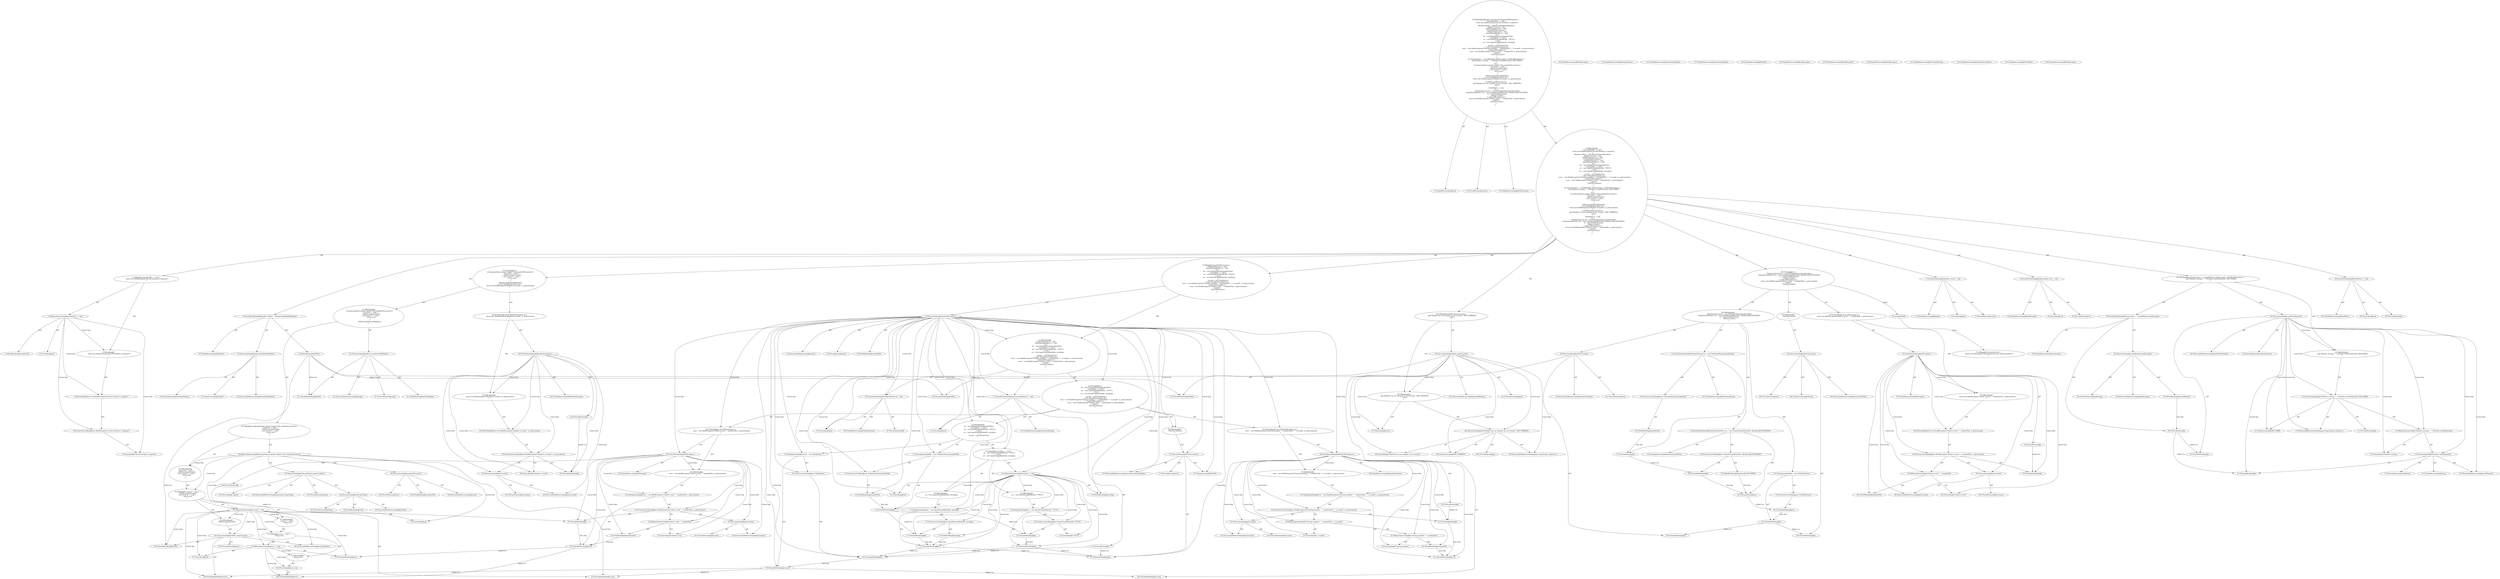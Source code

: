 digraph "execute#?" {
0 [label="2:CtTypeReferenceImpl@void" shape=ellipse]
1 [label="2:CtVirtualElement@execute" shape=ellipse]
2 [label="2:CtTypeReferenceImpl@BuildException" shape=ellipse]
3 [label="3:CtFieldReadImpl@manifestFile" shape=ellipse]
4 [label="3:CtLiteralImpl@null" shape=ellipse]
5 [label="3:CtBinaryOperatorImpl@manifestFile == null" shape=ellipse]
6 [label="4:CtTypeReferenceImpl@BuildException" shape=ellipse]
7 [label="4:CtLiteralImpl@\"the file attribute is required\"" shape=ellipse]
8 [label="4:CtConstructorCallImpl@new BuildException(\"the file attribute is required\")" shape=ellipse]
9 [label="4:CtThrowImpl@throw new BuildException(\"the file attribute is required\")" shape=ellipse]
10 [label="3:CtBlockImpl@\{
    throw new BuildException(\"the file attribute is required\");
\}" shape=ellipse]
11 [label="3:CtIfImpl@if (manifestFile == null) \{
    throw new BuildException(\"the file attribute is required\");
\}" shape=ellipse]
12 [label="6:CtTypeReferenceImpl@Manifest" shape=ellipse]
13 [label="6:CtExecutableReferenceImpl@getDefaultManifest()" shape=ellipse]
14 [label="6:CtVirtualElement@getDefaultManifest" shape=ellipse]
15 [label="6:CtTypeAccessImpl@Manifest" shape=ellipse]
16 [label="6:CtInvocationImpl@Manifest.getDefaultManifest()" shape=ellipse]
17 [label="6:CtVirtualElement@toWrite" shape=ellipse]
18 [label="6:CtLocalVariableImpl@Manifest toWrite = Manifest.getDefaultManifest()" shape=ellipse]
19 [label="7:CtTypeReferenceImpl@Manifest" shape=ellipse]
20 [label="7:CtLiteralImpl@null" shape=ellipse]
21 [label="7:CtVirtualElement@current" shape=ellipse]
22 [label="7:CtLocalVariableImpl@Manifest current = null" shape=ellipse]
23 [label="8:CtTypeReferenceImpl@BuildException" shape=ellipse]
24 [label="8:CtLiteralImpl@null" shape=ellipse]
25 [label="8:CtVirtualElement@error" shape=ellipse]
26 [label="8:CtLocalVariableImpl@BuildException error = null" shape=ellipse]
27 [label="9:CtExecutableReferenceImpl@exists()" shape=ellipse]
28 [label="9:CtVirtualElement@exists" shape=ellipse]
29 [label="9:CtFieldReadImpl@manifestFile" shape=ellipse]
30 [label="9:CtInvocationImpl@manifestFile.exists()" shape=ellipse]
31 [label="10:CtTypeReferenceImpl@FileInputStream" shape=ellipse]
32 [label="10:CtLiteralImpl@null" shape=ellipse]
33 [label="10:CtVirtualElement@fis" shape=ellipse]
34 [label="10:CtLocalVariableImpl@FileInputStream fis = null" shape=ellipse]
35 [label="11:CtTypeReferenceImpl@InputStreamReader" shape=ellipse]
36 [label="11:CtLiteralImpl@null" shape=ellipse]
37 [label="11:CtVirtualElement@isr" shape=ellipse]
38 [label="11:CtLocalVariableImpl@InputStreamReader isr = null" shape=ellipse]
39 [label="13:CtVariableWriteImpl@fis" shape=ellipse]
40 [label="13:CtTypeReferenceImpl@FileInputStream" shape=ellipse]
41 [label="13:CtFieldReadImpl@manifestFile" shape=ellipse]
42 [label="13:CtConstructorCallImpl@new FileInputStream(manifestFile)" shape=ellipse]
43 [label="13:CtAssignmentImpl@fis = new FileInputStream(manifestFile)" shape=ellipse]
44 [label="14:CtFieldReadImpl@encoding" shape=ellipse]
45 [label="14:CtLiteralImpl@null" shape=ellipse]
46 [label="14:CtBinaryOperatorImpl@encoding == null" shape=ellipse]
47 [label="15:CtVariableWriteImpl@isr" shape=ellipse]
48 [label="15:CtTypeReferenceImpl@InputStreamReader" shape=ellipse]
49 [label="15:CtVariableReadImpl@fis" shape=ellipse]
50 [label="15:CtLiteralImpl@\"UTF-8\"" shape=ellipse]
51 [label="15:CtConstructorCallImpl@new InputStreamReader(fis, \"UTF-8\")" shape=ellipse]
52 [label="15:CtAssignmentImpl@isr = new InputStreamReader(fis, \"UTF-8\")" shape=ellipse]
53 [label="14:CtBlockImpl@\{
    isr = new InputStreamReader(fis, \"UTF-8\");
\}" shape=ellipse]
54 [label="17:CtVariableWriteImpl@isr" shape=ellipse]
55 [label="17:CtTypeReferenceImpl@InputStreamReader" shape=ellipse]
56 [label="17:CtVariableReadImpl@fis" shape=ellipse]
57 [label="17:CtFieldReadImpl@encoding" shape=ellipse]
58 [label="17:CtConstructorCallImpl@new InputStreamReader(fis, encoding)" shape=ellipse]
59 [label="17:CtAssignmentImpl@isr = new InputStreamReader(fis, encoding)" shape=ellipse]
60 [label="16:CtBlockImpl@\{
    isr = new InputStreamReader(fis, encoding);
\}" shape=ellipse]
61 [label="14:CtIfImpl@if (encoding == null) \{
    isr = new InputStreamReader(fis, \"UTF-8\");
\} else \{
    isr = new InputStreamReader(fis, encoding);
\}" shape=ellipse]
62 [label="19:CtVariableWriteImpl@current" shape=ellipse]
63 [label="19:CtTypeReferenceImpl@Manifest" shape=ellipse]
64 [label="19:CtVariableReadImpl@isr" shape=ellipse]
65 [label="19:CtConstructorCallImpl@new Manifest(isr)" shape=ellipse]
66 [label="19:CtAssignmentImpl@current = new Manifest(isr)" shape=ellipse]
67 [label="12:CtBlockImpl@\{
    fis = new FileInputStream(manifestFile);
    if (encoding == null) \{
        isr = new InputStreamReader(fis, \"UTF-8\");
    \} else \{
        isr = new InputStreamReader(fis, encoding);
    \}
    current = new Manifest(isr);
\}" shape=ellipse]
68 [label="20:CtVirtualElement@m" shape=ellipse]
69 [label="20:CtTypeReferenceImpl@ManifestException" shape=ellipse]
70 [label="20:CtCatchVariableImpl@ManifestException m" shape=ellipse]
71 [label="21:CtVariableWriteImpl@error" shape=ellipse]
72 [label="22:CtTypeReferenceImpl@BuildException" shape=ellipse]
73 [label="23:CtLiteralImpl@\"Existing manifest \"" shape=ellipse]
74 [label="23:CtFieldReadImpl@manifestFile" shape=ellipse]
75 [label="23:CtBinaryOperatorImpl@(\"Existing manifest \" + manifestFile)" shape=ellipse]
76 [label="23:CtLiteralImpl@\" is invalid\"" shape=ellipse]
77 [label="23:CtBinaryOperatorImpl@(\"Existing manifest \" + manifestFile) + \" is invalid\"" shape=ellipse]
78 [label="23:CtVariableReadImpl@m" shape=ellipse]
79 [label="23:CtExecutableReferenceImpl@getLocation()" shape=ellipse]
80 [label="23:CtVirtualElement@getLocation" shape=ellipse]
81 [label="23:CtInvocationImpl@getLocation()" shape=ellipse]
82 [label="22:CtConstructorCallImpl@new BuildException((\"Existing manifest \" + manifestFile) + \" is invalid\", m, getLocation())" shape=ellipse]
83 [label="21:CtAssignmentImpl@error = new BuildException((\"Existing manifest \" + manifestFile) + \" is invalid\", m, getLocation())" shape=ellipse]
84 [label="20:CtBlockImpl@\{
    error = new BuildException((\"Existing manifest \" + manifestFile) + \" is invalid\", m, getLocation());
\}" shape=ellipse]
85 [label="20:CtCatchImpl@ catch (ManifestException m) \{
    error = new BuildException((\"Existing manifest \" + manifestFile) + \" is invalid\", m, getLocation());
\}" shape=ellipse]
86 [label="24:CtVirtualElement@e" shape=ellipse]
87 [label="24:CtTypeReferenceImpl@IOException" shape=ellipse]
88 [label="24:CtCatchVariableImpl@IOException e" shape=ellipse]
89 [label="25:CtVariableWriteImpl@error" shape=ellipse]
90 [label="25:CtTypeReferenceImpl@BuildException" shape=ellipse]
91 [label="25:CtLiteralImpl@\"Failed to read \"" shape=ellipse]
92 [label="25:CtFieldReadImpl@manifestFile" shape=ellipse]
93 [label="25:CtBinaryOperatorImpl@\"Failed to read \" + manifestFile" shape=ellipse]
94 [label="25:CtVariableReadImpl@e" shape=ellipse]
95 [label="25:CtExecutableReferenceImpl@getLocation()" shape=ellipse]
96 [label="25:CtVirtualElement@getLocation" shape=ellipse]
97 [label="25:CtInvocationImpl@getLocation()" shape=ellipse]
98 [label="25:CtConstructorCallImpl@new BuildException(\"Failed to read \" + manifestFile, e, getLocation())" shape=ellipse]
99 [label="25:CtAssignmentImpl@error = new BuildException(\"Failed to read \" + manifestFile, e, getLocation())" shape=ellipse]
100 [label="24:CtBlockImpl@\{
    error = new BuildException(\"Failed to read \" + manifestFile, e, getLocation());
\}" shape=ellipse]
101 [label="24:CtCatchImpl@ catch (IOException e) \{
    error = new BuildException(\"Failed to read \" + manifestFile, e, getLocation());
\}" shape=ellipse]
102 [label="27:CtExecutableReferenceImpl@close(InputStreamReader)" shape=ellipse]
103 [label="27:CtVirtualElement@close" shape=ellipse]
104 [label="27:CtTypeAccessImpl@FileUtils" shape=ellipse]
105 [label="27:CtVariableReadImpl@isr" shape=ellipse]
106 [label="27:CtInvocationImpl@FileUtils.close(isr)" shape=ellipse]
107 [label="26:CtBlockImpl@\{
    FileUtils.close(isr);
\}" shape=ellipse]
108 [label="12:CtTryImpl@try \{
    fis = new FileInputStream(manifestFile);
    if (encoding == null) \{
        isr = new InputStreamReader(fis, \"UTF-8\");
    \} else \{
        isr = new InputStreamReader(fis, encoding);
    \}
    current = new Manifest(isr);
\} catch (ManifestException m) \{
    error = new BuildException((\"Existing manifest \" + manifestFile) + \" is invalid\", m, getLocation());
\} catch (IOException e) \{
    error = new BuildException(\"Failed to read \" + manifestFile, e, getLocation());
\} finally \{
    FileUtils.close(isr);
\}" shape=ellipse]
109 [label="9:CtBlockImpl@\{
    FileInputStream fis = null;
    InputStreamReader isr = null;
    try \{
        fis = new FileInputStream(manifestFile);
        if (encoding == null) \{
            isr = new InputStreamReader(fis, \"UTF-8\");
        \} else \{
            isr = new InputStreamReader(fis, encoding);
        \}
        current = new Manifest(isr);
    \} catch (ManifestException m) \{
        error = new BuildException((\"Existing manifest \" + manifestFile) + \" is invalid\", m, getLocation());
    \} catch (IOException e) \{
        error = new BuildException(\"Failed to read \" + manifestFile, e, getLocation());
    \} finally \{
        FileUtils.close(isr);
    \}
\}" shape=ellipse]
110 [label="9:CtIfImpl@if (manifestFile.exists()) \{
    FileInputStream fis = null;
    InputStreamReader isr = null;
    try \{
        fis = new FileInputStream(manifestFile);
        if (encoding == null) \{
            isr = new InputStreamReader(fis, \"UTF-8\");
        \} else \{
            isr = new InputStreamReader(fis, encoding);
        \}
        current = new Manifest(isr);
    \} catch (ManifestException m) \{
        error = new BuildException((\"Existing manifest \" + manifestFile) + \" is invalid\", m, getLocation());
    \} catch (IOException e) \{
        error = new BuildException(\"Failed to read \" + manifestFile, e, getLocation());
    \} finally \{
        FileUtils.close(isr);
    \}
\}" shape=ellipse]
111 [label="30:CtTypeReferenceImpl@Enumeration" shape=ellipse]
112 [label="30:CtExecutableReferenceImpl@getWarnings()" shape=ellipse]
113 [label="30:CtVirtualElement@getWarnings" shape=ellipse]
114 [label="30:CtFieldReadImpl@nestedManifest" shape=ellipse]
115 [label="30:CtInvocationImpl@nestedManifest.getWarnings()" shape=ellipse]
116 [label="30:CtVirtualElement@e" shape=ellipse]
117 [label="30:CtLocalVariableImpl@Enumeration e = nestedManifest.getWarnings()" shape=ellipse]
118 [label="30:CtExecutableReferenceImpl@hasMoreElements()" shape=ellipse]
119 [label="30:CtVirtualElement@hasMoreElements" shape=ellipse]
120 [label="30:CtVariableReadImpl@e" shape=ellipse]
121 [label="30:CtInvocationImpl@e.hasMoreElements()" shape=ellipse]
122 [label="31:CtExecutableReferenceImpl@log(java.lang.String,<unknown>)" shape=ellipse]
123 [label="31:CtVirtualElement@log" shape=ellipse]
124 [label="31:CtLiteralImpl@\"Manifest warning: \"" shape=ellipse]
125 [label="31:CtExecutableReferenceImpl@nextElement()" shape=ellipse]
126 [label="31:CtVirtualElement@nextElement" shape=ellipse]
127 [label="31:CtVariableReadImpl@e" shape=ellipse]
128 [label="31:CtInvocationImpl@((String) (e.nextElement()))" shape=ellipse]
129 [label="31:CtTypeReferenceImpl@String" shape=ellipse]
130 [label="31:CtBinaryOperatorImpl@\"Manifest warning: \" + ((String) (e.nextElement()))" shape=ellipse]
131 [label="31:CtTypeAccessImpl@MSG_WARN" shape=ellipse]
132 [label="31:CtInvocationImpl@log(\"Manifest warning: \" + ((String) (e.nextElement())), MSG_WARN)" shape=ellipse]
133 [label="30:CtBlockImpl@\{
    log(\"Manifest warning: \" + ((String) (e.nextElement())), MSG_WARN);
\}" shape=ellipse]
134 [label="30:CtForImpl@for (Enumeration e = nestedManifest.getWarnings(); e.hasMoreElements();) \{
    log(\"Manifest warning: \" + ((String) (e.nextElement())), MSG_WARN);
\}" shape=ellipse]
135 [label="34:CtExecutableReferenceImpl@equals(java.lang.String)" shape=ellipse]
136 [label="34:CtVirtualElement@equals" shape=ellipse]
137 [label="34:CtExecutableReferenceImpl@getValue()" shape=ellipse]
138 [label="34:CtVirtualElement@getValue" shape=ellipse]
139 [label="34:CtFieldReadImpl@mode" shape=ellipse]
140 [label="34:CtInvocationImpl@mode.getValue()" shape=ellipse]
141 [label="34:CtLiteralImpl@\"update\"" shape=ellipse]
142 [label="34:CtInvocationImpl@mode.getValue().equals(\"update\")" shape=ellipse]
143 [label="34:CtExecutableReferenceImpl@exists()" shape=ellipse]
144 [label="34:CtVirtualElement@exists" shape=ellipse]
145 [label="34:CtFieldReadImpl@manifestFile" shape=ellipse]
146 [label="34:CtInvocationImpl@manifestFile.exists()" shape=ellipse]
147 [label="34:CtBinaryOperatorImpl@mode.getValue().equals(\"update\") && manifestFile.exists()" shape=ellipse]
148 [label="35:CtVariableReadImpl@current" shape=ellipse]
149 [label="35:CtLiteralImpl@null" shape=ellipse]
150 [label="35:CtBinaryOperatorImpl@current != null" shape=ellipse]
151 [label="36:CtExecutableReferenceImpl@merge(Manifest)" shape=ellipse]
152 [label="36:CtVirtualElement@merge" shape=ellipse]
153 [label="36:CtVariableReadImpl@toWrite" shape=ellipse]
154 [label="36:CtVariableReadImpl@current" shape=ellipse]
155 [label="36:CtInvocationImpl@toWrite.merge(current)" shape=ellipse]
156 [label="35:CtBlockImpl@\{
    toWrite.merge(current);
\}" shape=ellipse]
157 [label="37:CtVariableReadImpl@error" shape=ellipse]
158 [label="37:CtLiteralImpl@null" shape=ellipse]
159 [label="37:CtBinaryOperatorImpl@error != null" shape=ellipse]
160 [label="38:CtVariableReadImpl@error" shape=ellipse]
161 [label="38:CtThrowImpl@throw error" shape=ellipse]
162 [label="37:CtBlockImpl@\{
    throw error;
\}" shape=ellipse]
163 [label="37:CtIfImpl@if (error != null) \{
    throw error;
\}" shape=ellipse]
164 [label="37:CtBlockImpl@
    if (error != null) \{
        throw error;
    \}
" shape=ellipse]
165 [label="35:CtIfImpl@if (current != null) \{
    toWrite.merge(current);
\} else if (error != null) \{
    throw error;
\}" shape=ellipse]
166 [label="34:CtBlockImpl@\{
    if (current != null) \{
        toWrite.merge(current);
    \} else if (error != null) \{
        throw error;
    \}
\}" shape=ellipse]
167 [label="34:CtIfImpl@if (mode.getValue().equals(\"update\") && manifestFile.exists()) \{
    if (current != null) \{
        toWrite.merge(current);
    \} else if (error != null) \{
        throw error;
    \}
\}" shape=ellipse]
168 [label="41:CtExecutableReferenceImpl@merge()" shape=ellipse]
169 [label="41:CtVirtualElement@merge" shape=ellipse]
170 [label="41:CtVariableReadImpl@toWrite" shape=ellipse]
171 [label="41:CtFieldReadImpl@nestedManifest" shape=ellipse]
172 [label="41:CtInvocationImpl@toWrite.merge(nestedManifest)" shape=ellipse]
173 [label="33:CtBlockImpl@\{
    if (mode.getValue().equals(\"update\") && manifestFile.exists()) \{
        if (current != null) \{
            toWrite.merge(current);
        \} else if (error != null) \{
            throw error;
        \}
    \}
    toWrite.merge(nestedManifest);
\}" shape=ellipse]
174 [label="42:CtVirtualElement@m" shape=ellipse]
175 [label="42:CtTypeReferenceImpl@ManifestException" shape=ellipse]
176 [label="42:CtCatchVariableImpl@ManifestException m" shape=ellipse]
177 [label="43:CtTypeReferenceImpl@BuildException" shape=ellipse]
178 [label="43:CtLiteralImpl@\"Manifest is invalid\"" shape=ellipse]
179 [label="43:CtVariableReadImpl@m" shape=ellipse]
180 [label="43:CtExecutableReferenceImpl@getLocation()" shape=ellipse]
181 [label="43:CtVirtualElement@getLocation" shape=ellipse]
182 [label="43:CtInvocationImpl@getLocation()" shape=ellipse]
183 [label="43:CtConstructorCallImpl@new BuildException(\"Manifest is invalid\", m, getLocation())" shape=ellipse]
184 [label="43:CtThrowImpl@throw new BuildException(\"Manifest is invalid\", m, getLocation())" shape=ellipse]
185 [label="42:CtBlockImpl@\{
    throw new BuildException(\"Manifest is invalid\", m, getLocation());
\}" shape=ellipse]
186 [label="42:CtCatchImpl@ catch (ManifestException m) \{
    throw new BuildException(\"Manifest is invalid\", m, getLocation());
\}" shape=ellipse]
187 [label="33:CtTryImpl@try \{
    if (mode.getValue().equals(\"update\") && manifestFile.exists()) \{
        if (current != null) \{
            toWrite.merge(current);
        \} else if (error != null) \{
            throw error;
        \}
    \}
    toWrite.merge(nestedManifest);
\} catch (ManifestException m) \{
    throw new BuildException(\"Manifest is invalid\", m, getLocation());
\}" shape=ellipse]
188 [label="45:CtExecutableReferenceImpl@equals(Manifest)" shape=ellipse]
189 [label="45:CtVirtualElement@equals" shape=ellipse]
190 [label="45:CtVariableReadImpl@toWrite" shape=ellipse]
191 [label="45:CtVariableReadImpl@current" shape=ellipse]
192 [label="45:CtInvocationImpl@toWrite.equals(current)" shape=ellipse]
193 [label="46:CtExecutableReferenceImpl@log(java.lang.String,<unknown>)" shape=ellipse]
194 [label="46:CtVirtualElement@log" shape=ellipse]
195 [label="46:CtLiteralImpl@\"Manifest has not changed, do not recreate\"" shape=ellipse]
196 [label="46:CtTypeAccessImpl@MSG_VERBOSE" shape=ellipse]
197 [label="46:CtInvocationImpl@log(\"Manifest has not changed, do not recreate\", MSG_VERBOSE)" shape=ellipse]
198 [label="47:CtReturnImpl@return" shape=ellipse]
199 [label="45:CtBlockImpl@\{
    log(\"Manifest has not changed, do not recreate\", MSG_VERBOSE);
    return;
\}" shape=ellipse]
200 [label="45:CtIfImpl@if (toWrite.equals(current)) \{
    log(\"Manifest has not changed, do not recreate\", MSG_VERBOSE);
    return;
\}" shape=ellipse]
201 [label="49:CtTypeReferenceImpl@PrintWriter" shape=ellipse]
202 [label="49:CtLiteralImpl@null" shape=ellipse]
203 [label="49:CtVirtualElement@w" shape=ellipse]
204 [label="49:CtLocalVariableImpl@PrintWriter w = null" shape=ellipse]
205 [label="51:CtTypeReferenceImpl@FileOutputStream" shape=ellipse]
206 [label="51:CtTypeReferenceImpl@FileOutputStream" shape=ellipse]
207 [label="51:CtFieldReadImpl@manifestFile" shape=ellipse]
208 [label="51:CtConstructorCallImpl@new FileOutputStream(manifestFile)" shape=ellipse]
209 [label="51:CtVirtualElement@fos" shape=ellipse]
210 [label="51:CtLocalVariableImpl@FileOutputStream fos = new FileOutputStream(manifestFile)" shape=ellipse]
211 [label="52:CtTypeReferenceImpl@OutputStreamWriter" shape=ellipse]
212 [label="52:CtTypeReferenceImpl@OutputStreamWriter" shape=ellipse]
213 [label="52:CtVariableReadImpl@fos" shape=ellipse]
214 [label="52:CtFieldReadImpl@Manifest.JAR_ENCODING" shape=ellipse]
215 [label="52:CtConstructorCallImpl@new OutputStreamWriter(fos, Manifest.JAR_ENCODING)" shape=ellipse]
216 [label="52:CtVirtualElement@osw" shape=ellipse]
217 [label="52:CtLocalVariableImpl@OutputStreamWriter osw = new OutputStreamWriter(fos, Manifest.JAR_ENCODING)" shape=ellipse]
218 [label="53:CtVariableWriteImpl@w" shape=ellipse]
219 [label="53:CtTypeReferenceImpl@PrintWriter" shape=ellipse]
220 [label="53:CtVariableReadImpl@osw" shape=ellipse]
221 [label="53:CtConstructorCallImpl@new PrintWriter(osw)" shape=ellipse]
222 [label="53:CtAssignmentImpl@w = new PrintWriter(osw)" shape=ellipse]
223 [label="54:CtExecutableReferenceImpl@write(PrintWriter)" shape=ellipse]
224 [label="54:CtVirtualElement@write" shape=ellipse]
225 [label="54:CtVariableReadImpl@toWrite" shape=ellipse]
226 [label="54:CtVariableReadImpl@w" shape=ellipse]
227 [label="54:CtInvocationImpl@toWrite.write(w)" shape=ellipse]
228 [label="50:CtBlockImpl@\{
    FileOutputStream fos = new FileOutputStream(manifestFile);
    OutputStreamWriter osw = new OutputStreamWriter(fos, Manifest.JAR_ENCODING);
    w = new PrintWriter(osw);
    toWrite.write(w);
\}" shape=ellipse]
229 [label="55:CtVirtualElement@e" shape=ellipse]
230 [label="55:CtTypeReferenceImpl@IOException" shape=ellipse]
231 [label="55:CtCatchVariableImpl@IOException e" shape=ellipse]
232 [label="56:CtTypeReferenceImpl@BuildException" shape=ellipse]
233 [label="56:CtLiteralImpl@\"Failed to write \"" shape=ellipse]
234 [label="56:CtFieldReadImpl@manifestFile" shape=ellipse]
235 [label="56:CtBinaryOperatorImpl@\"Failed to write \" + manifestFile" shape=ellipse]
236 [label="56:CtVariableReadImpl@e" shape=ellipse]
237 [label="56:CtExecutableReferenceImpl@getLocation()" shape=ellipse]
238 [label="56:CtVirtualElement@getLocation" shape=ellipse]
239 [label="56:CtInvocationImpl@getLocation()" shape=ellipse]
240 [label="56:CtConstructorCallImpl@new BuildException(\"Failed to write \" + manifestFile, e, getLocation())" shape=ellipse]
241 [label="56:CtThrowImpl@throw new BuildException(\"Failed to write \" + manifestFile, e, getLocation())" shape=ellipse]
242 [label="55:CtBlockImpl@\{
    throw new BuildException(\"Failed to write \" + manifestFile, e, getLocation());
\}" shape=ellipse]
243 [label="55:CtCatchImpl@ catch (IOException e) \{
    throw new BuildException(\"Failed to write \" + manifestFile, e, getLocation());
\}" shape=ellipse]
244 [label="58:CtExecutableReferenceImpl@close(PrintWriter)" shape=ellipse]
245 [label="58:CtVirtualElement@close" shape=ellipse]
246 [label="58:CtTypeAccessImpl@FileUtils" shape=ellipse]
247 [label="58:CtVariableReadImpl@w" shape=ellipse]
248 [label="58:CtInvocationImpl@FileUtils.close(w)" shape=ellipse]
249 [label="57:CtBlockImpl@\{
    FileUtils.close(w);
\}" shape=ellipse]
250 [label="50:CtTryImpl@try \{
    FileOutputStream fos = new FileOutputStream(manifestFile);
    OutputStreamWriter osw = new OutputStreamWriter(fos, Manifest.JAR_ENCODING);
    w = new PrintWriter(osw);
    toWrite.write(w);
\} catch (IOException e) \{
    throw new BuildException(\"Failed to write \" + manifestFile, e, getLocation());
\} finally \{
    FileUtils.close(w);
\}" shape=ellipse]
251 [label="2:CtBlockImpl@\{
    if (manifestFile == null) \{
        throw new BuildException(\"the file attribute is required\");
    \}
    Manifest toWrite = Manifest.getDefaultManifest();
    Manifest current = null;
    BuildException error = null;
    if (manifestFile.exists()) \{
        FileInputStream fis = null;
        InputStreamReader isr = null;
        try \{
            fis = new FileInputStream(manifestFile);
            if (encoding == null) \{
                isr = new InputStreamReader(fis, \"UTF-8\");
            \} else \{
                isr = new InputStreamReader(fis, encoding);
            \}
            current = new Manifest(isr);
        \} catch (ManifestException m) \{
            error = new BuildException((\"Existing manifest \" + manifestFile) + \" is invalid\", m, getLocation());
        \} catch (IOException e) \{
            error = new BuildException(\"Failed to read \" + manifestFile, e, getLocation());
        \} finally \{
            FileUtils.close(isr);
        \}
    \}
    for (Enumeration e = nestedManifest.getWarnings(); e.hasMoreElements();) \{
        log(\"Manifest warning: \" + ((String) (e.nextElement())), MSG_WARN);
    \}
    try \{
        if (mode.getValue().equals(\"update\") && manifestFile.exists()) \{
            if (current != null) \{
                toWrite.merge(current);
            \} else if (error != null) \{
                throw error;
            \}
        \}
        toWrite.merge(nestedManifest);
    \} catch (ManifestException m) \{
        throw new BuildException(\"Manifest is invalid\", m, getLocation());
    \}
    if (toWrite.equals(current)) \{
        log(\"Manifest has not changed, do not recreate\", MSG_VERBOSE);
        return;
    \}
    PrintWriter w = null;
    try \{
        FileOutputStream fos = new FileOutputStream(manifestFile);
        OutputStreamWriter osw = new OutputStreamWriter(fos, Manifest.JAR_ENCODING);
        w = new PrintWriter(osw);
        toWrite.write(w);
    \} catch (IOException e) \{
        throw new BuildException(\"Failed to write \" + manifestFile, e, getLocation());
    \} finally \{
        FileUtils.close(w);
    \}
\}" shape=ellipse]
252 [label="2:CtMethodImpl@public void execute() throws BuildException \{
    if (manifestFile == null) \{
        throw new BuildException(\"the file attribute is required\");
    \}
    Manifest toWrite = Manifest.getDefaultManifest();
    Manifest current = null;
    BuildException error = null;
    if (manifestFile.exists()) \{
        FileInputStream fis = null;
        InputStreamReader isr = null;
        try \{
            fis = new FileInputStream(manifestFile);
            if (encoding == null) \{
                isr = new InputStreamReader(fis, \"UTF-8\");
            \} else \{
                isr = new InputStreamReader(fis, encoding);
            \}
            current = new Manifest(isr);
        \} catch (ManifestException m) \{
            error = new BuildException((\"Existing manifest \" + manifestFile) + \" is invalid\", m, getLocation());
        \} catch (IOException e) \{
            error = new BuildException(\"Failed to read \" + manifestFile, e, getLocation());
        \} finally \{
            FileUtils.close(isr);
        \}
    \}
    for (Enumeration e = nestedManifest.getWarnings(); e.hasMoreElements();) \{
        log(\"Manifest warning: \" + ((String) (e.nextElement())), MSG_WARN);
    \}
    try \{
        if (mode.getValue().equals(\"update\") && manifestFile.exists()) \{
            if (current != null) \{
                toWrite.merge(current);
            \} else if (error != null) \{
                throw error;
            \}
        \}
        toWrite.merge(nestedManifest);
    \} catch (ManifestException m) \{
        throw new BuildException(\"Manifest is invalid\", m, getLocation());
    \}
    if (toWrite.equals(current)) \{
        log(\"Manifest has not changed, do not recreate\", MSG_VERBOSE);
        return;
    \}
    PrintWriter w = null;
    try \{
        FileOutputStream fos = new FileOutputStream(manifestFile);
        OutputStreamWriter osw = new OutputStreamWriter(fos, Manifest.JAR_ENCODING);
        w = new PrintWriter(osw);
        toWrite.write(w);
    \} catch (IOException e) \{
        throw new BuildException(\"Failed to write \" + manifestFile, e, getLocation());
    \} finally \{
        FileUtils.close(w);
    \}
\}" shape=ellipse]
253 [label="55:Insert@INSERT" shape=ellipse]
254 [label="55:CtIfImpl@if (w.checkError()) \{
    throw new IOException(\"Encountered an error writing manifest\");
\}" shape=ellipse]
5 -> 3 [label="AST"];
5 -> 4 [label="AST"];
5 -> 10 [label="Control Dep"];
5 -> 9 [label="Control Dep"];
5 -> 8 [label="Control Dep"];
5 -> 7 [label="Control Dep"];
8 -> 7 [label="AST"];
9 -> 8 [label="AST"];
10 -> 9 [label="AST"];
11 -> 5 [label="AST"];
11 -> 10 [label="AST"];
16 -> 14 [label="AST"];
16 -> 15 [label="AST"];
16 -> 13 [label="AST"];
17 -> 153 [label="Define-Use"];
17 -> 170 [label="Define-Use"];
17 -> 190 [label="Define-Use"];
17 -> 225 [label="Define-Use"];
18 -> 17 [label="AST"];
18 -> 12 [label="AST"];
18 -> 16 [label="AST"];
22 -> 21 [label="AST"];
22 -> 19 [label="AST"];
22 -> 20 [label="AST"];
26 -> 25 [label="AST"];
26 -> 23 [label="AST"];
26 -> 24 [label="AST"];
30 -> 28 [label="AST"];
30 -> 29 [label="AST"];
30 -> 27 [label="AST"];
30 -> 109 [label="Control Dep"];
30 -> 34 [label="Control Dep"];
30 -> 32 [label="Control Dep"];
30 -> 38 [label="Control Dep"];
30 -> 36 [label="Control Dep"];
30 -> 108 [label="Control Dep"];
30 -> 67 [label="Control Dep"];
30 -> 43 [label="Control Dep"];
30 -> 39 [label="Control Dep"];
30 -> 42 [label="Control Dep"];
30 -> 41 [label="Control Dep"];
30 -> 61 [label="Control Dep"];
30 -> 46 [label="Control Dep"];
30 -> 44 [label="Control Dep"];
30 -> 45 [label="Control Dep"];
30 -> 66 [label="Control Dep"];
30 -> 62 [label="Control Dep"];
30 -> 65 [label="Control Dep"];
30 -> 64 [label="Control Dep"];
30 -> 85 [label="Control Dep"];
30 -> 70 [label="Control Dep"];
30 -> 101 [label="Control Dep"];
30 -> 88 [label="Control Dep"];
30 -> 107 [label="Control Dep"];
30 -> 106 [label="Control Dep"];
30 -> 102 [label="Control Dep"];
30 -> 104 [label="Control Dep"];
30 -> 105 [label="Control Dep"];
34 -> 33 [label="AST"];
34 -> 31 [label="AST"];
34 -> 32 [label="AST"];
37 -> 64 [label="Define-Use"];
37 -> 105 [label="Define-Use"];
38 -> 37 [label="AST"];
38 -> 35 [label="AST"];
38 -> 36 [label="AST"];
39 -> 49 [label="Define-Use"];
39 -> 56 [label="Define-Use"];
41 -> 39 [label="Data Dep"];
42 -> 41 [label="AST"];
43 -> 39 [label="AST"];
43 -> 42 [label="AST"];
46 -> 44 [label="AST"];
46 -> 45 [label="AST"];
46 -> 53 [label="Control Dep"];
46 -> 52 [label="Control Dep"];
46 -> 47 [label="Control Dep"];
46 -> 51 [label="Control Dep"];
46 -> 49 [label="Control Dep"];
46 -> 50 [label="Control Dep"];
46 -> 60 [label="Control Dep"];
46 -> 59 [label="Control Dep"];
46 -> 54 [label="Control Dep"];
46 -> 58 [label="Control Dep"];
46 -> 56 [label="Control Dep"];
46 -> 57 [label="Control Dep"];
47 -> 64 [label="Define-Use"];
47 -> 105 [label="Define-Use"];
49 -> 47 [label="Data Dep"];
51 -> 49 [label="AST"];
51 -> 50 [label="AST"];
52 -> 47 [label="AST"];
52 -> 51 [label="AST"];
53 -> 52 [label="AST"];
54 -> 64 [label="Define-Use"];
54 -> 105 [label="Define-Use"];
56 -> 54 [label="Data Dep"];
57 -> 54 [label="Data Dep"];
58 -> 56 [label="AST"];
58 -> 57 [label="AST"];
59 -> 54 [label="AST"];
59 -> 58 [label="AST"];
60 -> 59 [label="AST"];
61 -> 46 [label="AST"];
61 -> 53 [label="AST"];
61 -> 60 [label="AST"];
62 -> 148 [label="Define-Use"];
62 -> 154 [label="Define-Use"];
62 -> 191 [label="Define-Use"];
64 -> 62 [label="Data Dep"];
65 -> 64 [label="AST"];
66 -> 62 [label="AST"];
66 -> 65 [label="AST"];
67 -> 43 [label="AST"];
67 -> 61 [label="AST"];
67 -> 66 [label="AST"];
68 -> 78 [label="Define-Use"];
70 -> 68 [label="AST"];
70 -> 69 [label="AST"];
70 -> 84 [label="Control Dep"];
70 -> 83 [label="Control Dep"];
70 -> 71 [label="Control Dep"];
70 -> 82 [label="Control Dep"];
70 -> 77 [label="Control Dep"];
70 -> 75 [label="Control Dep"];
70 -> 73 [label="Control Dep"];
70 -> 74 [label="Control Dep"];
70 -> 76 [label="Control Dep"];
70 -> 78 [label="Control Dep"];
70 -> 81 [label="Control Dep"];
70 -> 79 [label="Control Dep"];
74 -> 71 [label="Data Dep"];
75 -> 73 [label="AST"];
75 -> 74 [label="AST"];
77 -> 75 [label="AST"];
77 -> 76 [label="AST"];
78 -> 71 [label="Data Dep"];
81 -> 80 [label="AST"];
81 -> 79 [label="AST"];
82 -> 77 [label="AST"];
82 -> 78 [label="AST"];
82 -> 81 [label="AST"];
83 -> 71 [label="AST"];
83 -> 82 [label="AST"];
84 -> 83 [label="AST"];
85 -> 70 [label="AST"];
85 -> 84 [label="AST"];
86 -> 94 [label="Define-Use"];
88 -> 86 [label="AST"];
88 -> 87 [label="AST"];
88 -> 100 [label="Control Dep"];
88 -> 99 [label="Control Dep"];
88 -> 89 [label="Control Dep"];
88 -> 98 [label="Control Dep"];
88 -> 93 [label="Control Dep"];
88 -> 91 [label="Control Dep"];
88 -> 92 [label="Control Dep"];
88 -> 94 [label="Control Dep"];
88 -> 97 [label="Control Dep"];
88 -> 95 [label="Control Dep"];
89 -> 157 [label="Define-Use"];
89 -> 160 [label="Define-Use"];
92 -> 89 [label="Data Dep"];
93 -> 91 [label="AST"];
93 -> 92 [label="AST"];
94 -> 89 [label="Data Dep"];
97 -> 96 [label="AST"];
97 -> 95 [label="AST"];
98 -> 93 [label="AST"];
98 -> 94 [label="AST"];
98 -> 97 [label="AST"];
99 -> 89 [label="AST"];
99 -> 98 [label="AST"];
100 -> 99 [label="AST"];
101 -> 88 [label="AST"];
101 -> 100 [label="AST"];
106 -> 103 [label="AST"];
106 -> 104 [label="AST"];
106 -> 102 [label="AST"];
106 -> 105 [label="AST"];
107 -> 106 [label="AST"];
108 -> 67 [label="AST"];
108 -> 85 [label="AST"];
108 -> 101 [label="AST"];
108 -> 107 [label="AST"];
109 -> 34 [label="AST"];
109 -> 38 [label="AST"];
109 -> 108 [label="AST"];
110 -> 30 [label="AST"];
110 -> 109 [label="AST"];
114 -> 116 [label="Data Dep"];
115 -> 113 [label="AST"];
115 -> 114 [label="AST"];
115 -> 112 [label="AST"];
116 -> 120 [label="Define-Use"];
116 -> 127 [label="Define-Use"];
117 -> 116 [label="AST"];
117 -> 111 [label="AST"];
117 -> 115 [label="AST"];
121 -> 119 [label="AST"];
121 -> 120 [label="AST"];
121 -> 118 [label="AST"];
121 -> 133 [label="Control Dep"];
121 -> 132 [label="Control Dep"];
121 -> 122 [label="Control Dep"];
121 -> 130 [label="Control Dep"];
121 -> 124 [label="Control Dep"];
121 -> 128 [label="Control Dep"];
121 -> 125 [label="Control Dep"];
121 -> 127 [label="Control Dep"];
121 -> 131 [label="Control Dep"];
128 -> 126 [label="AST"];
128 -> 129 [label="AST"];
128 -> 127 [label="AST"];
128 -> 125 [label="AST"];
130 -> 124 [label="AST"];
130 -> 128 [label="AST"];
132 -> 123 [label="AST"];
132 -> 122 [label="AST"];
132 -> 130 [label="AST"];
132 -> 131 [label="AST"];
133 -> 132 [label="AST"];
134 -> 117 [label="AST"];
134 -> 121 [label="AST"];
134 -> 133 [label="AST"];
140 -> 138 [label="AST"];
140 -> 139 [label="AST"];
140 -> 137 [label="AST"];
142 -> 136 [label="AST"];
142 -> 140 [label="AST"];
142 -> 135 [label="AST"];
142 -> 141 [label="AST"];
146 -> 144 [label="AST"];
146 -> 145 [label="AST"];
146 -> 143 [label="AST"];
147 -> 142 [label="AST"];
147 -> 146 [label="AST"];
147 -> 166 [label="Control Dep"];
147 -> 165 [label="Control Dep"];
147 -> 150 [label="Control Dep"];
147 -> 148 [label="Control Dep"];
147 -> 149 [label="Control Dep"];
150 -> 148 [label="AST"];
150 -> 149 [label="AST"];
150 -> 156 [label="Control Dep"];
150 -> 155 [label="Control Dep"];
150 -> 151 [label="Control Dep"];
150 -> 153 [label="Control Dep"];
150 -> 154 [label="Control Dep"];
150 -> 164 [label="Control Dep"];
150 -> 163 [label="Control Dep"];
150 -> 159 [label="Control Dep"];
150 -> 157 [label="Control Dep"];
150 -> 158 [label="Control Dep"];
155 -> 152 [label="AST"];
155 -> 153 [label="AST"];
155 -> 151 [label="AST"];
155 -> 154 [label="AST"];
156 -> 155 [label="AST"];
159 -> 157 [label="AST"];
159 -> 158 [label="AST"];
159 -> 162 [label="Control Dep"];
159 -> 161 [label="Control Dep"];
159 -> 160 [label="Control Dep"];
161 -> 160 [label="AST"];
162 -> 161 [label="AST"];
163 -> 159 [label="AST"];
163 -> 162 [label="AST"];
164 -> 163 [label="AST"];
165 -> 150 [label="AST"];
165 -> 156 [label="AST"];
165 -> 164 [label="AST"];
166 -> 165 [label="AST"];
167 -> 147 [label="AST"];
167 -> 166 [label="AST"];
172 -> 169 [label="AST"];
172 -> 170 [label="AST"];
172 -> 168 [label="AST"];
172 -> 171 [label="AST"];
173 -> 167 [label="AST"];
173 -> 172 [label="AST"];
174 -> 179 [label="Define-Use"];
176 -> 174 [label="AST"];
176 -> 175 [label="AST"];
176 -> 185 [label="Control Dep"];
176 -> 184 [label="Control Dep"];
176 -> 183 [label="Control Dep"];
176 -> 178 [label="Control Dep"];
176 -> 179 [label="Control Dep"];
176 -> 182 [label="Control Dep"];
176 -> 180 [label="Control Dep"];
182 -> 181 [label="AST"];
182 -> 180 [label="AST"];
183 -> 178 [label="AST"];
183 -> 179 [label="AST"];
183 -> 182 [label="AST"];
184 -> 183 [label="AST"];
185 -> 184 [label="AST"];
186 -> 176 [label="AST"];
186 -> 185 [label="AST"];
187 -> 173 [label="AST"];
187 -> 186 [label="AST"];
192 -> 189 [label="AST"];
192 -> 190 [label="AST"];
192 -> 188 [label="AST"];
192 -> 191 [label="AST"];
192 -> 199 [label="Control Dep"];
192 -> 197 [label="Control Dep"];
192 -> 193 [label="Control Dep"];
192 -> 195 [label="Control Dep"];
192 -> 196 [label="Control Dep"];
192 -> 198 [label="Control Dep"];
197 -> 194 [label="AST"];
197 -> 193 [label="AST"];
197 -> 195 [label="AST"];
197 -> 196 [label="AST"];
199 -> 197 [label="AST"];
199 -> 198 [label="AST"];
200 -> 192 [label="AST"];
200 -> 199 [label="AST"];
204 -> 203 [label="AST"];
204 -> 201 [label="AST"];
204 -> 202 [label="AST"];
207 -> 209 [label="Data Dep"];
208 -> 207 [label="AST"];
209 -> 213 [label="Define-Use"];
210 -> 209 [label="AST"];
210 -> 205 [label="AST"];
210 -> 208 [label="AST"];
213 -> 216 [label="Data Dep"];
214 -> 216 [label="Data Dep"];
215 -> 213 [label="AST"];
215 -> 214 [label="AST"];
216 -> 220 [label="Define-Use"];
217 -> 216 [label="AST"];
217 -> 211 [label="AST"];
217 -> 215 [label="AST"];
218 -> 226 [label="Define-Use"];
218 -> 247 [label="Define-Use"];
220 -> 218 [label="Data Dep"];
221 -> 220 [label="AST"];
222 -> 218 [label="AST"];
222 -> 221 [label="AST"];
227 -> 224 [label="AST"];
227 -> 225 [label="AST"];
227 -> 223 [label="AST"];
227 -> 226 [label="AST"];
228 -> 210 [label="AST"];
228 -> 217 [label="AST"];
228 -> 222 [label="AST"];
228 -> 227 [label="AST"];
229 -> 236 [label="Define-Use"];
231 -> 229 [label="AST"];
231 -> 230 [label="AST"];
231 -> 242 [label="Control Dep"];
231 -> 241 [label="Control Dep"];
231 -> 240 [label="Control Dep"];
231 -> 235 [label="Control Dep"];
231 -> 233 [label="Control Dep"];
231 -> 234 [label="Control Dep"];
231 -> 236 [label="Control Dep"];
231 -> 239 [label="Control Dep"];
231 -> 237 [label="Control Dep"];
235 -> 233 [label="AST"];
235 -> 234 [label="AST"];
239 -> 238 [label="AST"];
239 -> 237 [label="AST"];
240 -> 235 [label="AST"];
240 -> 236 [label="AST"];
240 -> 239 [label="AST"];
241 -> 240 [label="AST"];
242 -> 241 [label="AST"];
243 -> 231 [label="AST"];
243 -> 242 [label="AST"];
248 -> 245 [label="AST"];
248 -> 246 [label="AST"];
248 -> 244 [label="AST"];
248 -> 247 [label="AST"];
249 -> 248 [label="AST"];
250 -> 228 [label="AST"];
250 -> 243 [label="AST"];
250 -> 249 [label="AST"];
250 -> 253 [label="Action"];
251 -> 11 [label="AST"];
251 -> 18 [label="AST"];
251 -> 22 [label="AST"];
251 -> 26 [label="AST"];
251 -> 110 [label="AST"];
251 -> 134 [label="AST"];
251 -> 187 [label="AST"];
251 -> 200 [label="AST"];
251 -> 204 [label="AST"];
251 -> 250 [label="AST"];
252 -> 1 [label="AST"];
252 -> 0 [label="AST"];
252 -> 2 [label="AST"];
252 -> 251 [label="AST"];
253 -> 254 [label="Action"];
}